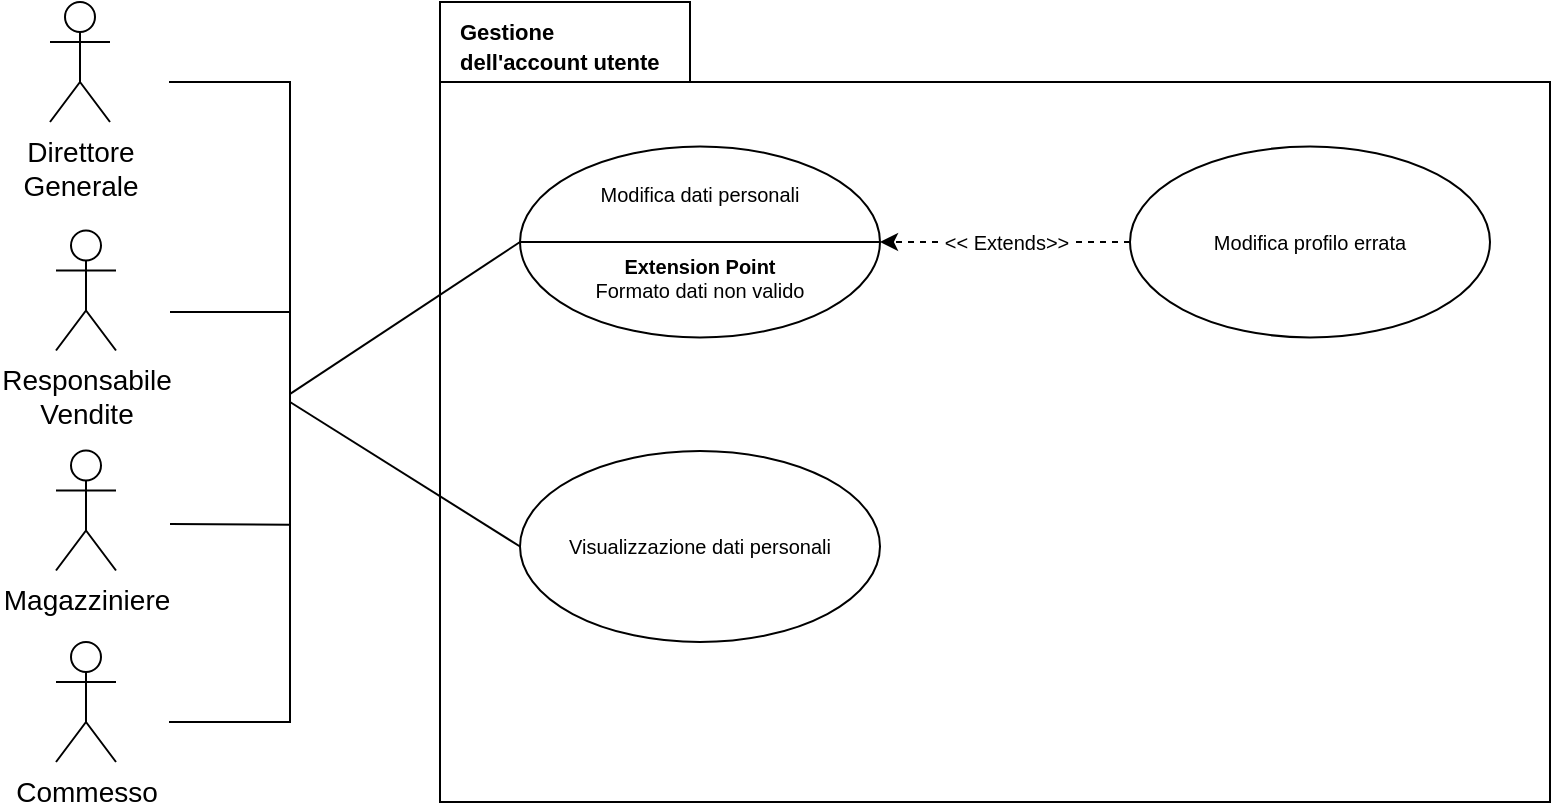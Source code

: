 <mxfile version="13.10.8" type="github">
  <diagram id="qUjiHCN2r_tTvD4dtzWM" name="Pagina-1">
    <mxGraphModel dx="895" dy="792" grid="1" gridSize="10" guides="1" tooltips="1" connect="1" arrows="1" fold="1" page="1" pageScale="1" pageWidth="827" pageHeight="1169" math="0" shadow="0">
      <root>
        <mxCell id="0" />
        <mxCell id="1" parent="0" />
        <mxCell id="WzwtZdve3qOKadYWpgzb-3" value="" style="shape=folder;fontStyle=1;spacingTop=10;tabWidth=125;tabHeight=40;tabPosition=left;html=1;fontSize=10;" vertex="1" parent="1">
          <mxGeometry x="235" y="60" width="555" height="400" as="geometry" />
        </mxCell>
        <mxCell id="wpx88P_JLsPQrywkGey--5" value="&lt;div&gt;&lt;font style=&quot;font-size: 14px&quot;&gt;Direttore&lt;/font&gt;&lt;/div&gt;&lt;div&gt;&lt;font style=&quot;font-size: 14px&quot;&gt;Generale&lt;br&gt;&lt;/font&gt;&lt;/div&gt;" style="shape=umlActor;verticalLabelPosition=bottom;verticalAlign=top;html=1;outlineConnect=0;" parent="1" vertex="1">
          <mxGeometry x="40" y="60" width="30" height="60" as="geometry" />
        </mxCell>
        <mxCell id="wpx88P_JLsPQrywkGey--6" value="&lt;div&gt;&lt;font style=&quot;font-size: 14px&quot;&gt;Responsabile&lt;/font&gt;&lt;/div&gt;&lt;div&gt;&lt;font style=&quot;font-size: 14px&quot;&gt;Vendite&lt;br&gt;&lt;/font&gt;&lt;/div&gt;" style="shape=umlActor;verticalLabelPosition=bottom;verticalAlign=top;html=1;outlineConnect=0;" parent="1" vertex="1">
          <mxGeometry x="43" y="174.25" width="30" height="60" as="geometry" />
        </mxCell>
        <mxCell id="wpx88P_JLsPQrywkGey--7" value="&lt;font style=&quot;font-size: 14px&quot;&gt;Magazziniere&lt;/font&gt;" style="shape=umlActor;verticalLabelPosition=bottom;verticalAlign=top;html=1;outlineConnect=0;" parent="1" vertex="1">
          <mxGeometry x="43" y="284.25" width="30" height="60" as="geometry" />
        </mxCell>
        <mxCell id="wpx88P_JLsPQrywkGey--9" value="&lt;font style=&quot;font-size: 14px&quot;&gt;Commesso&lt;/font&gt;" style="shape=umlActor;verticalLabelPosition=bottom;verticalAlign=top;html=1;outlineConnect=0;" parent="1" vertex="1">
          <mxGeometry x="43" y="380" width="30" height="60" as="geometry" />
        </mxCell>
        <mxCell id="wpx88P_JLsPQrywkGey--44" value="" style="shape=partialRectangle;whiteSpace=wrap;html=1;bottom=1;right=1;left=1;top=0;fillColor=none;routingCenterX=-0.5;rotation=-90;" parent="1" vertex="1">
          <mxGeometry x="-30" y="230" width="320" height="60" as="geometry" />
        </mxCell>
        <mxCell id="wpx88P_JLsPQrywkGey--45" value="" style="endArrow=none;html=1;" parent="1" edge="1">
          <mxGeometry width="50" height="50" relative="1" as="geometry">
            <mxPoint x="100" y="215" as="sourcePoint" />
            <mxPoint x="160" y="215" as="targetPoint" />
          </mxGeometry>
        </mxCell>
        <mxCell id="wpx88P_JLsPQrywkGey--46" value="" style="endArrow=none;html=1;" parent="1" edge="1">
          <mxGeometry width="50" height="50" relative="1" as="geometry">
            <mxPoint x="100" y="321" as="sourcePoint" />
            <mxPoint x="160" y="321.32" as="targetPoint" />
          </mxGeometry>
        </mxCell>
        <mxCell id="wpx88P_JLsPQrywkGey--50" value="&lt;div&gt;&lt;font style=&quot;font-size: 11px&quot;&gt;&lt;b&gt;Gestione dell&#39;account utente&lt;/b&gt;&lt;/font&gt;&lt;/div&gt;" style="text;html=1;strokeColor=none;fillColor=none;align=left;verticalAlign=middle;whiteSpace=wrap;rounded=0;" parent="1" vertex="1">
          <mxGeometry x="242.5" y="67" width="107.5" height="30" as="geometry" />
        </mxCell>
        <mxCell id="wpx88P_JLsPQrywkGey--53" value="" style="endArrow=none;html=1;entryX=0;entryY=0.5;entryDx=0;entryDy=0;exitX=0.512;exitY=0.995;exitDx=0;exitDy=0;exitPerimeter=0;" parent="1" source="wpx88P_JLsPQrywkGey--44" target="WzwtZdve3qOKadYWpgzb-5" edge="1">
          <mxGeometry width="50" height="50" relative="1" as="geometry">
            <mxPoint x="240" y="310" as="sourcePoint" />
            <mxPoint x="275" y="195" as="targetPoint" />
          </mxGeometry>
        </mxCell>
        <mxCell id="IKw18k6nNFtkDQZUL1RL-3" value="" style="endArrow=none;html=1;exitX=0.5;exitY=1;exitDx=0;exitDy=0;entryX=0;entryY=0.5;entryDx=0;entryDy=0;" parent="1" source="wpx88P_JLsPQrywkGey--44" target="WzwtZdve3qOKadYWpgzb-10" edge="1">
          <mxGeometry width="50" height="50" relative="1" as="geometry">
            <mxPoint x="300" y="290" as="sourcePoint" />
            <mxPoint x="275" y="330" as="targetPoint" />
          </mxGeometry>
        </mxCell>
        <mxCell id="WzwtZdve3qOKadYWpgzb-5" value="Modifica dati personali&lt;br&gt;&lt;br&gt;&lt;br&gt;&lt;b&gt;Extension Point&lt;br&gt;&lt;/b&gt;Formato dati non valido" style="ellipse;whiteSpace=wrap;html=1;fontSize=10;" vertex="1" parent="1">
          <mxGeometry x="275" y="132.25" width="180" height="95.5" as="geometry" />
        </mxCell>
        <mxCell id="WzwtZdve3qOKadYWpgzb-7" value="" style="endArrow=none;html=1;fontSize=10;exitX=0;exitY=0.5;exitDx=0;exitDy=0;entryX=1;entryY=0.5;entryDx=0;entryDy=0;" edge="1" parent="1" source="WzwtZdve3qOKadYWpgzb-5" target="WzwtZdve3qOKadYWpgzb-5">
          <mxGeometry width="50" height="50" relative="1" as="geometry">
            <mxPoint x="520" y="310" as="sourcePoint" />
            <mxPoint x="456" y="189" as="targetPoint" />
          </mxGeometry>
        </mxCell>
        <mxCell id="WzwtZdve3qOKadYWpgzb-8" value="Modifica profilo errata" style="ellipse;whiteSpace=wrap;html=1;fontSize=10;" vertex="1" parent="1">
          <mxGeometry x="580" y="132.25" width="180" height="95.5" as="geometry" />
        </mxCell>
        <mxCell id="WzwtZdve3qOKadYWpgzb-9" value="&amp;lt;&amp;lt; Extends&amp;gt;&amp;gt;" style="endArrow=classic;html=1;fontSize=10;entryX=1;entryY=0.5;entryDx=0;entryDy=0;exitX=0;exitY=0.5;exitDx=0;exitDy=0;dashed=1;" edge="1" parent="1" source="WzwtZdve3qOKadYWpgzb-8" target="WzwtZdve3qOKadYWpgzb-5">
          <mxGeometry width="50" height="50" relative="1" as="geometry">
            <mxPoint x="490" y="360" as="sourcePoint" />
            <mxPoint x="540" y="310" as="targetPoint" />
          </mxGeometry>
        </mxCell>
        <mxCell id="WzwtZdve3qOKadYWpgzb-10" value="Visualizzazione dati personali" style="ellipse;whiteSpace=wrap;html=1;fontSize=10;" vertex="1" parent="1">
          <mxGeometry x="275" y="284.5" width="180" height="95.5" as="geometry" />
        </mxCell>
      </root>
    </mxGraphModel>
  </diagram>
</mxfile>
